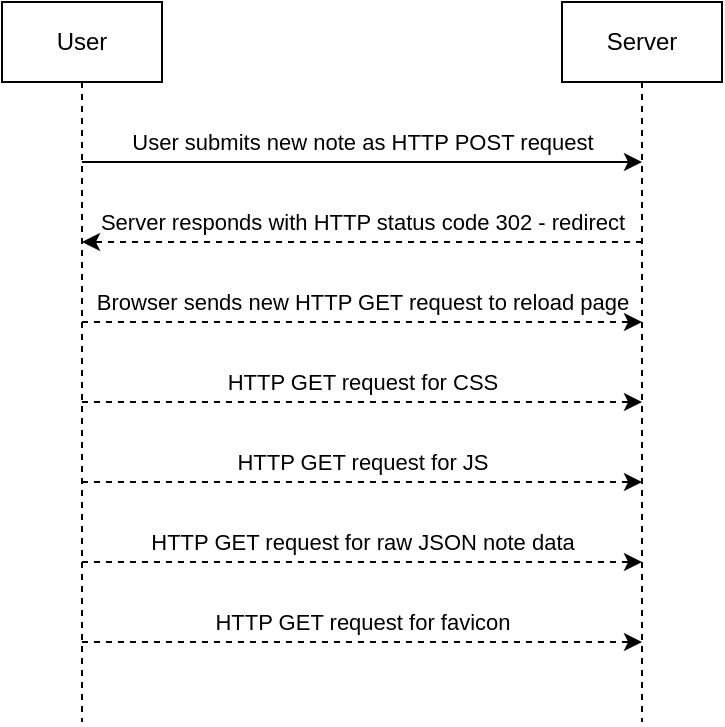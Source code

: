 <mxfile version="14.6.9" type="github"><diagram id="kSqRQoHqJKZkgXa1wDpr" name="Page-1"><mxGraphModel dx="788" dy="580" grid="1" gridSize="10" guides="1" tooltips="1" connect="1" arrows="1" fold="1" page="1" pageScale="1" pageWidth="850" pageHeight="1100" math="0" shadow="0"><root><mxCell id="0"/><mxCell id="1" parent="0"/><mxCell id="oFeutfp-TGVuh96z9ckH-5" style="edgeStyle=orthogonalEdgeStyle;rounded=0;orthogonalLoop=1;jettySize=auto;html=1;exitX=0.5;exitY=1;exitDx=0;exitDy=0;dashed=1;endArrow=none;endFill=0;" edge="1" parent="1" source="oFeutfp-TGVuh96z9ckH-1"><mxGeometry relative="1" as="geometry"><mxPoint x="120" y="400" as="targetPoint"/></mxGeometry></mxCell><mxCell id="oFeutfp-TGVuh96z9ckH-1" value="&lt;div&gt;User&lt;/div&gt;" style="rounded=0;whiteSpace=wrap;html=1;" vertex="1" parent="1"><mxGeometry x="80" y="40" width="80" height="40" as="geometry"/></mxCell><mxCell id="oFeutfp-TGVuh96z9ckH-6" style="edgeStyle=orthogonalEdgeStyle;rounded=0;orthogonalLoop=1;jettySize=auto;html=1;exitX=0.5;exitY=1;exitDx=0;exitDy=0;dashed=1;endArrow=none;endFill=0;" edge="1" parent="1" source="oFeutfp-TGVuh96z9ckH-4"><mxGeometry relative="1" as="geometry"><mxPoint x="400" y="400" as="targetPoint"/></mxGeometry></mxCell><mxCell id="oFeutfp-TGVuh96z9ckH-4" value="Server" style="rounded=0;whiteSpace=wrap;html=1;" vertex="1" parent="1"><mxGeometry x="360" y="40" width="80" height="40" as="geometry"/></mxCell><mxCell id="oFeutfp-TGVuh96z9ckH-8" value="" style="endArrow=classic;html=1;" edge="1" parent="1"><mxGeometry width="50" height="50" relative="1" as="geometry"><mxPoint x="120" y="120" as="sourcePoint"/><mxPoint x="400" y="120" as="targetPoint"/></mxGeometry></mxCell><mxCell id="oFeutfp-TGVuh96z9ckH-9" value="" style="endArrow=classic;html=1;dashed=1;" edge="1" parent="1"><mxGeometry width="50" height="50" relative="1" as="geometry"><mxPoint x="400" y="160" as="sourcePoint"/><mxPoint x="120" y="160" as="targetPoint"/></mxGeometry></mxCell><mxCell id="oFeutfp-TGVuh96z9ckH-10" value="Server responds with HTTP status code 302 - redirect" style="text;html=1;align=center;verticalAlign=middle;resizable=0;points=[];autosize=1;strokeColor=none;fontSize=11;" vertex="1" parent="1"><mxGeometry x="120" y="140" width="280" height="20" as="geometry"/></mxCell><mxCell id="oFeutfp-TGVuh96z9ckH-13" value="User submits new note as HTTP POST request" style="text;html=1;align=center;verticalAlign=middle;resizable=0;points=[];autosize=1;strokeColor=none;fontSize=11;" vertex="1" parent="1"><mxGeometry x="135" y="100" width="250" height="20" as="geometry"/></mxCell><mxCell id="oFeutfp-TGVuh96z9ckH-14" value="" style="endArrow=classic;html=1;fontSize=11;dashed=1;" edge="1" parent="1"><mxGeometry width="50" height="50" relative="1" as="geometry"><mxPoint x="120" y="200" as="sourcePoint"/><mxPoint x="400" y="200" as="targetPoint"/></mxGeometry></mxCell><mxCell id="oFeutfp-TGVuh96z9ckH-15" value="Browser sends new HTTP GET request to reload page" style="text;html=1;align=center;verticalAlign=middle;resizable=0;points=[];autosize=1;strokeColor=none;fontSize=11;" vertex="1" parent="1"><mxGeometry x="120" y="180" width="280" height="20" as="geometry"/></mxCell><mxCell id="oFeutfp-TGVuh96z9ckH-16" value="" style="endArrow=classic;html=1;dashed=1;fontSize=11;" edge="1" parent="1"><mxGeometry width="50" height="50" relative="1" as="geometry"><mxPoint x="120" y="240" as="sourcePoint"/><mxPoint x="400" y="240" as="targetPoint"/></mxGeometry></mxCell><mxCell id="oFeutfp-TGVuh96z9ckH-17" value="HTTP GET request for CSS" style="text;html=1;align=center;verticalAlign=middle;resizable=0;points=[];autosize=1;strokeColor=none;fontSize=11;" vertex="1" parent="1"><mxGeometry x="185" y="220" width="150" height="20" as="geometry"/></mxCell><mxCell id="oFeutfp-TGVuh96z9ckH-18" value="" style="endArrow=classic;html=1;dashed=1;fontSize=11;" edge="1" parent="1"><mxGeometry width="50" height="50" relative="1" as="geometry"><mxPoint x="120" y="280" as="sourcePoint"/><mxPoint x="400" y="280" as="targetPoint"/></mxGeometry></mxCell><mxCell id="oFeutfp-TGVuh96z9ckH-19" value="HTTP GET request for JS" style="text;html=1;align=center;verticalAlign=middle;resizable=0;points=[];autosize=1;strokeColor=none;fontSize=11;" vertex="1" parent="1"><mxGeometry x="190" y="260" width="140" height="20" as="geometry"/></mxCell><mxCell id="oFeutfp-TGVuh96z9ckH-20" value="" style="endArrow=classic;html=1;dashed=1;fontSize=11;" edge="1" parent="1"><mxGeometry width="50" height="50" relative="1" as="geometry"><mxPoint x="120" y="320" as="sourcePoint"/><mxPoint x="400" y="320" as="targetPoint"/></mxGeometry></mxCell><mxCell id="oFeutfp-TGVuh96z9ckH-21" value="HTTP GET request for raw JSON note data" style="text;html=1;align=center;verticalAlign=middle;resizable=0;points=[];autosize=1;strokeColor=none;fontSize=11;" vertex="1" parent="1"><mxGeometry x="145" y="300" width="230" height="20" as="geometry"/></mxCell><mxCell id="oFeutfp-TGVuh96z9ckH-22" value="" style="endArrow=classic;html=1;dashed=1;fontSize=11;" edge="1" parent="1"><mxGeometry width="50" height="50" relative="1" as="geometry"><mxPoint x="120" y="360" as="sourcePoint"/><mxPoint x="400" y="360" as="targetPoint"/></mxGeometry></mxCell><mxCell id="oFeutfp-TGVuh96z9ckH-23" value="HTTP GET request for favicon" style="text;html=1;align=center;verticalAlign=middle;resizable=0;points=[];autosize=1;strokeColor=none;fontSize=11;" vertex="1" parent="1"><mxGeometry x="180" y="340" width="160" height="20" as="geometry"/></mxCell></root></mxGraphModel></diagram></mxfile>